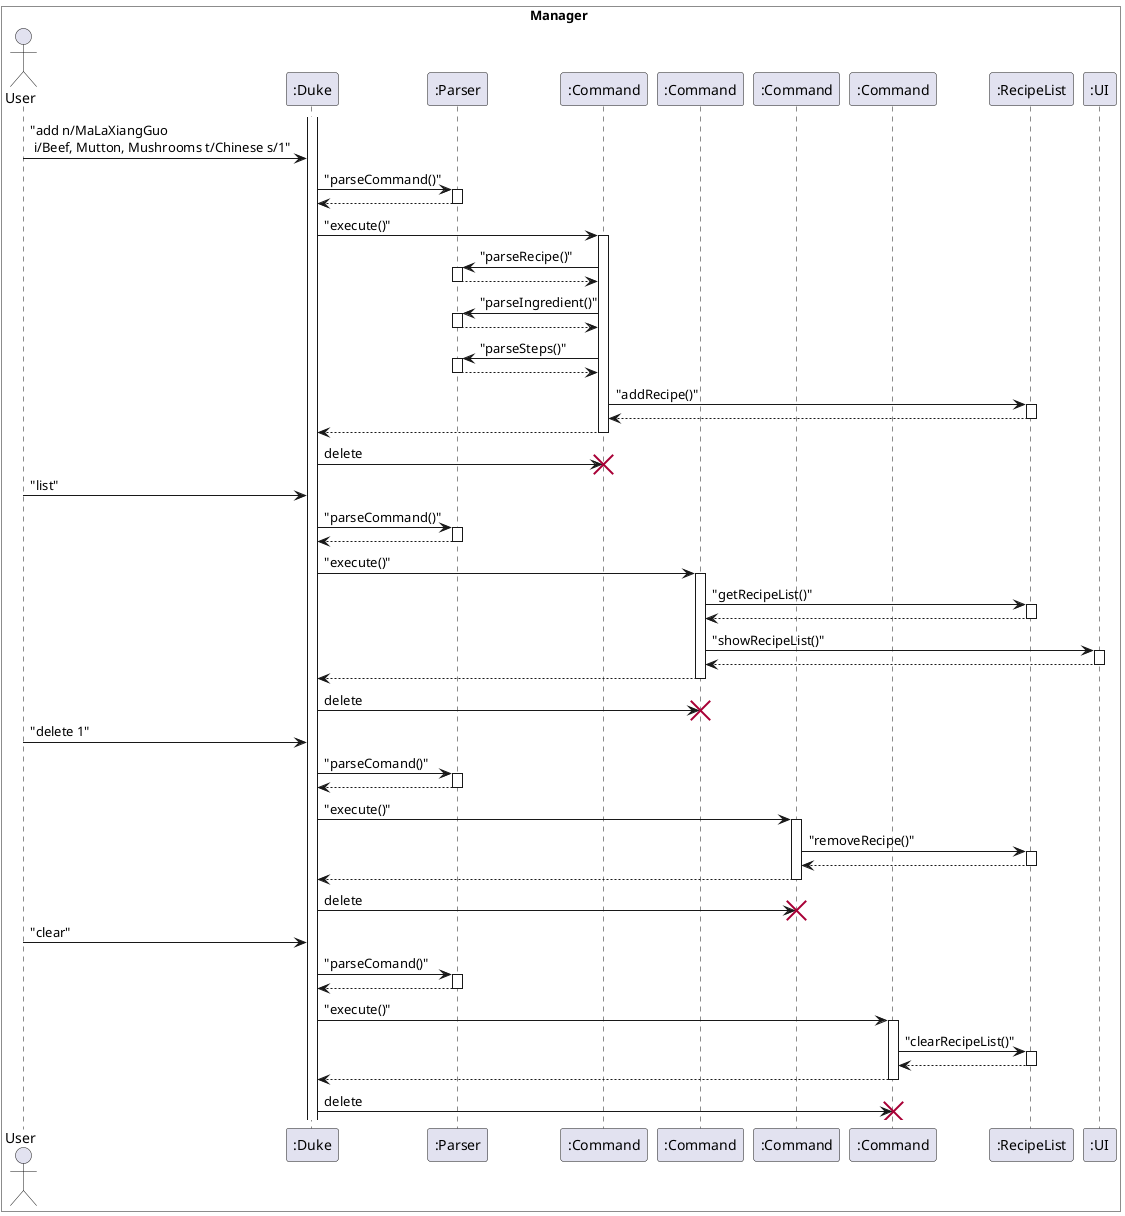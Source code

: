 @startuml RecipeManage 
box Manager #White
Actor User 
participant ":Duke" as Duke
participant ":Parser" as Parser
participant ":Command" as Command1
participant ":Command" as Command2
participant ":Command" as Command3
participant ":Command" as Command4
participant ":RecipeList" as RecipeList
participant ":UI" as UI
end box 

activate Duke

User -> Duke : "add n/MaLaXiangGuo\n i/Beef, Mutton, Mushrooms t/Chinese s/1"
Duke -> Parser : "parseCommand()"
activate Parser
Parser --> Duke 
deactivate Parser
Duke -> Command1 : "execute()"
activate Command1
Command1 -> Parser : "parseRecipe()"
activate Parser
Parser --> Command1
deactivate Parser
Command1 -> Parser : "parseIngredient()"
activate Parser
Parser --> Command1
deactivate Parser
Command1 -> Parser : "parseSteps()"
activate Parser
Parser --> Command1
deactivate Parser
Command1 -> RecipeList : "addRecipe()"
activate RecipeList
RecipeList --> Command1
deactivate RecipeList
Command1 --> Duke
deactivate Command1
Duke -> Command1 : delete
destroy Command1
User -> Duke : "list"
Duke -> Parser : "parseCommand()"
activate Parser
Parser --> Duke
deactivate Parser
Duke -> Command2 : "execute()"
activate Command2
Command2 -> RecipeList : "getRecipeList()"
activate RecipeList
RecipeList --> Command2
deactivate RecipeList
Command2 -> UI : "showRecipeList()"
activate UI
UI --> Command2
deactivate UI
Command2 --> Duke
deactivate Command2
Duke -> Command2 : delete
destroy Command2
User -> Duke : "delete 1"
Duke -> Parser : "parseComand()"
activate Parser
Parser --> Duke
deactivate Parser
Duke -> Command3 : "execute()"
activate Command3
Command3 -> RecipeList : "removeRecipe()"
activate RecipeList
RecipeList --> Command3
deactivate RecipeList
Command3 --> Duke
deactivate Command3
Duke -> Command3 : delete
destroy Command3
User -> Duke : "clear"
Duke -> Parser : "parseComand()"
activate Parser
Parser --> Duke
deactivate Parser
Duke -> Command4 : "execute()"
activate Command4
Command4 -> RecipeList : "clearRecipeList()"
activate RecipeList
RecipeList --> Command4
deactivate RecipeList
Command4 --> Duke
deactivate Command4
Duke -> Command4 : delete
destroy Command4
@enduml